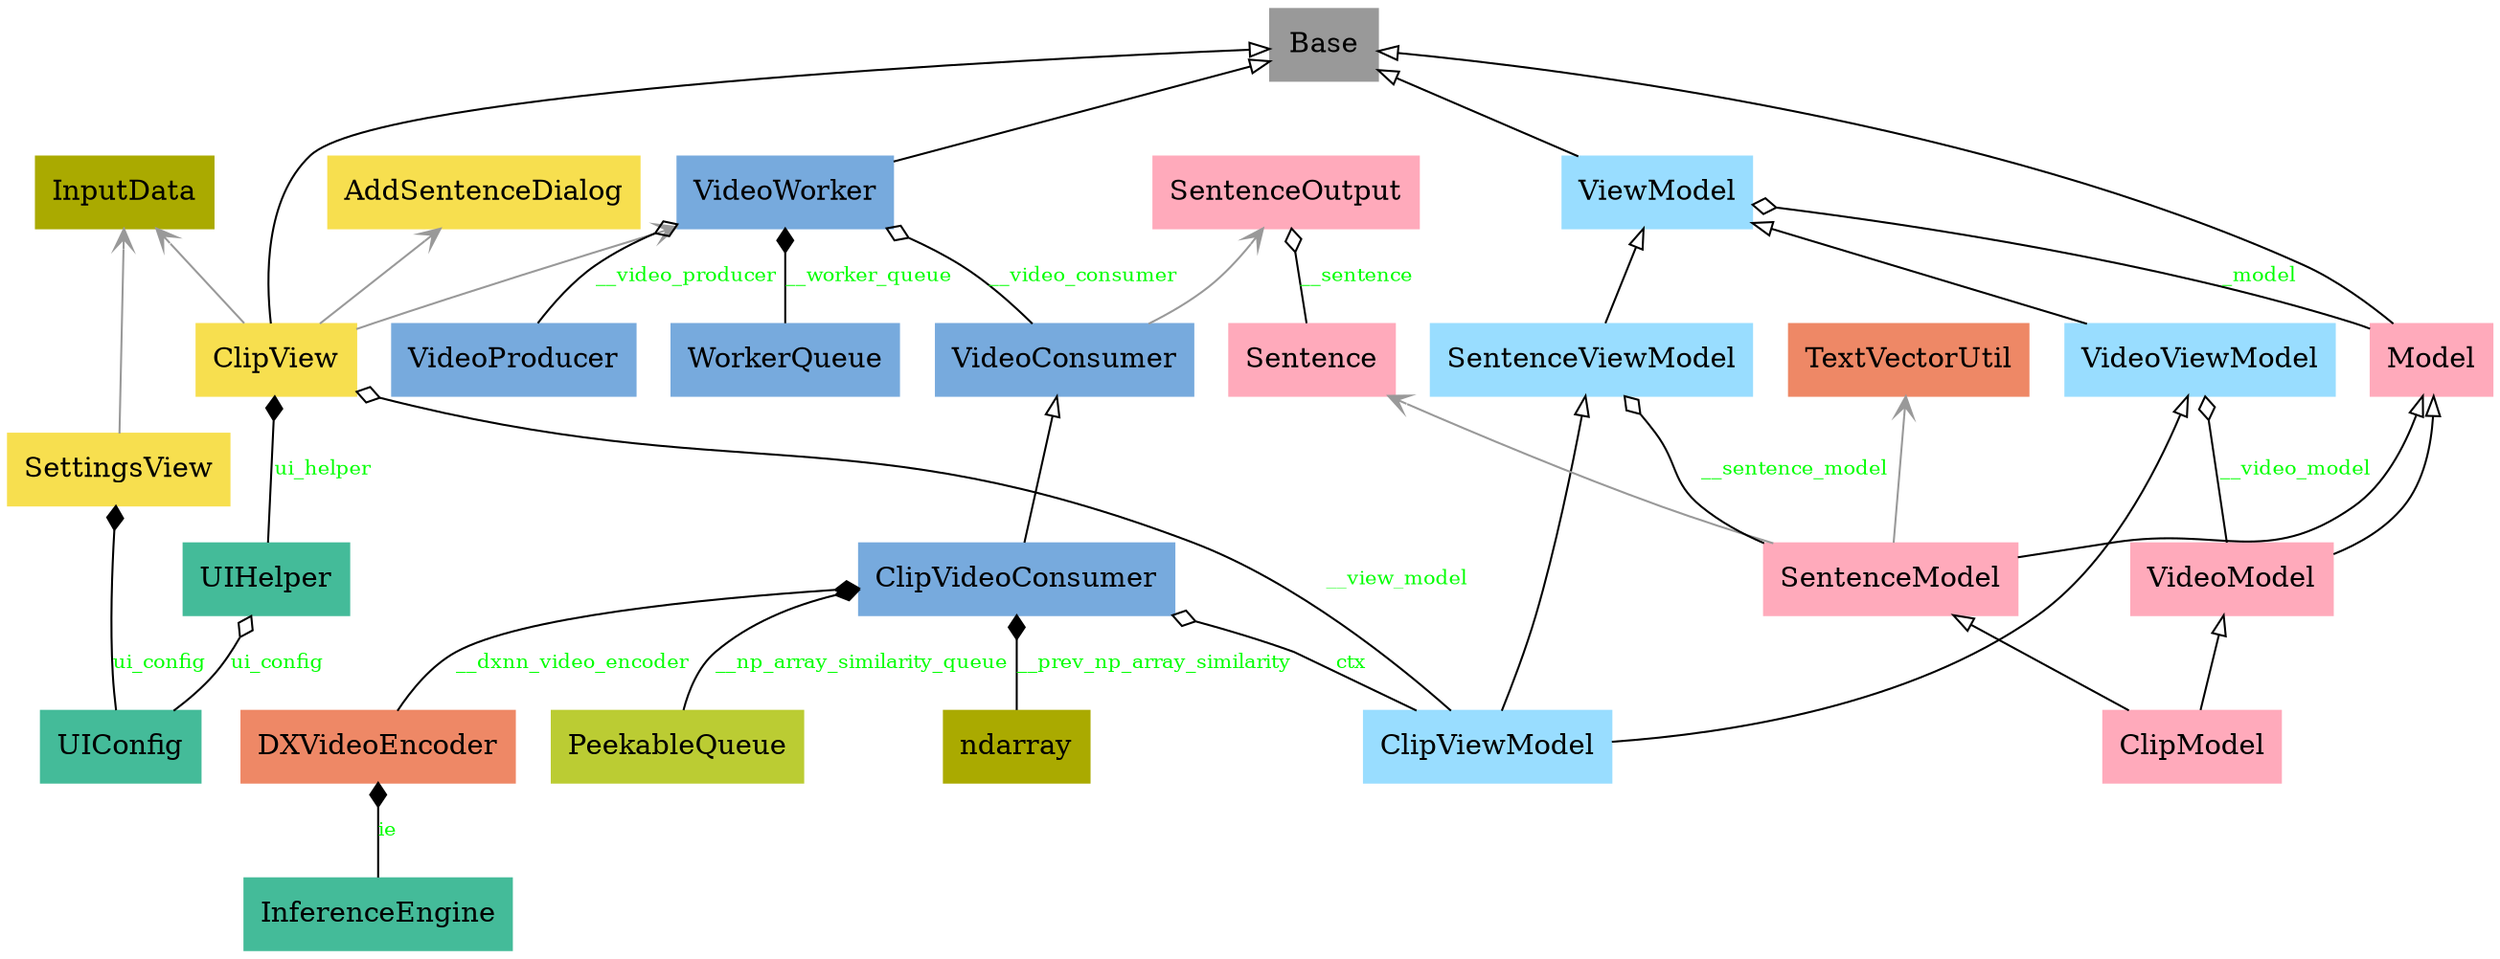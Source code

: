 digraph "classes" {
rankdir=BT
charset="utf-8"
"clip_demo_app_pyqt.view.clip_view.AddSentenceDialog" [color="#F7DF4F", fontcolor="black", label=<AddSentenceDialog>, shape="record", style="filled"];
"clip_demo_app_pyqt.common.base.Base" [color="#999999", fontcolor="black", label=<Base>, shape="record", style="filled"];
"clip_demo_app_pyqt.model.clip_model.ClipModel" [color="#FFAABB", fontcolor="black", label=<ClipModel>, shape="record", style="filled"];
"clip_demo_app_pyqt.view.multithreading.clip_video_consumer.ClipVideoConsumer" [color="#77AADD", fontcolor="black", label=<ClipVideoConsumer>, shape="record", style="filled"];
"clip_demo_app_pyqt.view.clip_view.ClipView" [color="#F7DF4F", fontcolor="black", label=<ClipView>, shape="record", style="filled"];
"clip_demo_app_pyqt.viewmodel.clip_view_model.ClipViewModel" [color="#99DDFF", fontcolor="black", label=<ClipViewModel>, shape="record", style="filled"];
//"clip_demo_app_pyqt.common.base.CombinedMeta" [color="#99DDFF", fontcolor="black", label=<CombinedMeta>, shape="record", style="filled"];
"clip_demo_app_pyqt.lib.clip.dx_video_encoder.DXVideoEncoder" [color="#EE8866", fontcolor="black", label=<DXVideoEncoder>, shape="record", style="filled"];
"dx_engine.inference_engine.InferenceEngine" [color="#44BB99", fontcolor="black", label=<InferenceEngine>, shape="record", style="filled"];
"clip_demo_app_pyqt.data.input_data.InputData" [color="#AAAA00", fontcolor="black", label=<InputData>, shape="record", style="filled"];
"clip_demo_app_pyqt.model.model.Model" [color="#FFAABB", fontcolor="black", label=<Model>, shape="record", style="filled"];
//"clip_demo_app_pyqt.common.parser.parser_util.ParserUtil" [color="#BBCC33", fontcolor="black", label=<ParserUtil>, shape="record", style="filled"];
"clip_demo_app_pyqt.common.util.peekable_queue.PeekableQueue" [color="#BBCC33", fontcolor="black", label=<PeekableQueue>, shape="record", style="filled"];
"clip_demo_app_pyqt.model.sentence_model.Sentence" [color="#FFAABB", fontcolor="black", label=<Sentence>, shape="record", style="filled"];
"clip_demo_app_pyqt.model.sentence_model.SentenceModel" [color="#FFAABB", fontcolor="black", label=<SentenceModel>, shape="record", style="filled"];
"clip_demo_app_pyqt.model.sentence_model.SentenceOutput" [color="#FFAABB", fontcolor="black", label=<SentenceOutput>, shape="record", style="filled"];
"clip_demo_app_pyqt.viewmodel.sentence_view_model.SentenceViewModel" [color="#99DDFF", fontcolor="black", label=<SentenceViewModel>, shape="record", style="filled"];
"clip_demo_app_pyqt.view.settings_view.SettingsView" [color="#F7DF4F", fontcolor="black", label=<SettingsView>, shape="record", style="filled"];
"clip_demo_app_pyqt.lib.clip.dx_text_encoder.TextVectorUtil" [color="#EE8866", fontcolor="black", label=<TextVectorUtil>, shape="record", style="filled"];
"clip_demo_app_pyqt.common.config.ui_config.UIConfig" [color="#44BB99", fontcolor="black", label=<UIConfig>, shape="record", style="filled"];
"clip_demo_app_pyqt.common.config.ui_config.UIHelper" [color="#44BB99", fontcolor="black", label=<UIHelper>, shape="record", style="filled"];
"clip_demo_app_pyqt.view.multithreading.video_consumer.VideoConsumer" [color="#77AADD", fontcolor="black", label=<VideoConsumer>, shape="record", style="filled"];
"clip_demo_app_pyqt.model.video_model.VideoModel" [color="#FFAABB", fontcolor="black", label=<VideoModel>, shape="record", style="filled"];
"clip_demo_app_pyqt.view.multithreading.video_producer.VideoProducer" [color="#77AADD", fontcolor="black", label=<VideoProducer>, shape="record", style="filled"];
"clip_demo_app_pyqt.viewmodel.video_view_model.VideoViewModel" [color="#99DDFF", fontcolor="black", label=<VideoViewModel>, shape="record", style="filled"];
"clip_demo_app_pyqt.view.multithreading.video_worker.VideoWorker" [color="#77AADD", fontcolor="black", label=<VideoWorker>, shape="record", style="filled"];
"clip_demo_app_pyqt.viewmodel.view_model.ViewModel" [color="#99DDFF", fontcolor="black", label=<ViewModel>, shape="record", style="filled"];
"clip_demo_app_pyqt.view.multithreading.video_worker.WorkerQueue" [color="#77AADD", fontcolor="black", label=<WorkerQueue>, shape="record", style="filled"];
".ndarray" [color="#AAAA00", fontcolor="black", label=<ndarray>, shape="record", style="filled"];
"clip_demo_app_pyqt.model.clip_model.ClipModel" -> "clip_demo_app_pyqt.model.sentence_model.SentenceModel" [arrowhead="empty", arrowtail="none"];
"clip_demo_app_pyqt.model.clip_model.ClipModel" -> "clip_demo_app_pyqt.model.video_model.VideoModel" [arrowhead="empty", arrowtail="none"];
"clip_demo_app_pyqt.model.model.Model" -> "clip_demo_app_pyqt.common.base.Base" [arrowhead="empty", arrowtail="none"];
"clip_demo_app_pyqt.model.sentence_model.SentenceModel" -> "clip_demo_app_pyqt.model.model.Model" [arrowhead="empty", arrowtail="none"];
"clip_demo_app_pyqt.model.video_model.VideoModel" -> "clip_demo_app_pyqt.model.model.Model" [arrowhead="empty", arrowtail="none"];
"clip_demo_app_pyqt.view.clip_view.ClipView" -> "clip_demo_app_pyqt.common.base.Base" [arrowhead="empty", arrowtail="none"];
"clip_demo_app_pyqt.view.multithreading.clip_video_consumer.ClipVideoConsumer" -> "clip_demo_app_pyqt.view.multithreading.video_consumer.VideoConsumer" [arrowhead="empty", arrowtail="none"];
"clip_demo_app_pyqt.view.multithreading.video_worker.VideoWorker" -> "clip_demo_app_pyqt.common.base.Base" [arrowhead="empty", arrowtail="none"];
"clip_demo_app_pyqt.viewmodel.clip_view_model.ClipViewModel" -> "clip_demo_app_pyqt.viewmodel.sentence_view_model.SentenceViewModel" [arrowhead="empty", arrowtail="none"];
"clip_demo_app_pyqt.viewmodel.clip_view_model.ClipViewModel" -> "clip_demo_app_pyqt.viewmodel.video_view_model.VideoViewModel" [arrowhead="empty", arrowtail="none"];
"clip_demo_app_pyqt.viewmodel.sentence_view_model.SentenceViewModel" -> "clip_demo_app_pyqt.viewmodel.view_model.ViewModel" [arrowhead="empty", arrowtail="none"];
"clip_demo_app_pyqt.viewmodel.video_view_model.VideoViewModel" -> "clip_demo_app_pyqt.viewmodel.view_model.ViewModel" [arrowhead="empty", arrowtail="none"];
"clip_demo_app_pyqt.viewmodel.view_model.ViewModel" -> "clip_demo_app_pyqt.common.base.Base" [arrowhead="empty", arrowtail="none"];
".ndarray" -> "clip_demo_app_pyqt.view.multithreading.clip_video_consumer.ClipVideoConsumer" [arrowhead="diamond", arrowtail="none", fontcolor="green",  fontsize=10 label="__prev_np_array_similarity", style="solid"];
"clip_demo_app_pyqt.common.config.ui_config.UIConfig" -> "clip_demo_app_pyqt.view.settings_view.SettingsView" [arrowhead="diamond", arrowtail="none", fontcolor="green",  fontsize=10 label="ui_config", style="solid"];
"clip_demo_app_pyqt.common.config.ui_config.UIHelper" -> "clip_demo_app_pyqt.view.clip_view.ClipView" [arrowhead="diamond", arrowtail="none", fontcolor="green",  fontsize=10 label="ui_helper", style="solid"];
"clip_demo_app_pyqt.common.util.peekable_queue.PeekableQueue" -> "clip_demo_app_pyqt.view.multithreading.clip_video_consumer.ClipVideoConsumer" [arrowhead="diamond", arrowtail="none", fontcolor="green",  fontsize=10 label="__np_array_similarity_queue", style="solid"];
"clip_demo_app_pyqt.lib.clip.dx_video_encoder.DXVideoEncoder" -> "clip_demo_app_pyqt.view.multithreading.clip_video_consumer.ClipVideoConsumer" [arrowhead="diamond", arrowtail="none", fontcolor="green",  fontsize=10 label="__dxnn_video_encoder", style="solid"];
"clip_demo_app_pyqt.view.multithreading.video_worker.WorkerQueue" -> "clip_demo_app_pyqt.view.multithreading.video_worker.VideoWorker" [arrowhead="diamond", arrowtail="none", fontcolor="green",  fontsize=10 label="__worker_queue", style="solid"];
"dx_engine.inference_engine.InferenceEngine" -> "clip_demo_app_pyqt.lib.clip.dx_video_encoder.DXVideoEncoder" [arrowhead="diamond", arrowtail="none", fontcolor="green",  fontsize=10 label="ie", style="solid"];
"clip_demo_app_pyqt.common.config.ui_config.UIConfig" -> "clip_demo_app_pyqt.common.config.ui_config.UIHelper" [arrowhead="odiamond", arrowtail="none", fontcolor="green",  fontsize=10 label="ui_config", style="solid"];
// "clip_demo_app_pyqt.common.config.ui_config.UIConfig" -> "clip_demo_app_pyqt.view.clip_view.ClipView" [arrowhead="odiamond", arrowtail="none", fontcolor="green",  fontsize=10 label="ui_config", style="solid"];
"clip_demo_app_pyqt.model.model.Model" -> "clip_demo_app_pyqt.viewmodel.view_model.ViewModel" [arrowhead="odiamond", arrowtail="none", fontcolor="green",  fontsize=10 label="_model", style="solid"];
"clip_demo_app_pyqt.model.sentence_model.Sentence" -> "clip_demo_app_pyqt.model.sentence_model.SentenceOutput" [arrowhead="odiamond", arrowtail="none", fontcolor="green",  fontsize=10 label="__sentence", style="solid"];
"clip_demo_app_pyqt.model.sentence_model.SentenceModel" -> "clip_demo_app_pyqt.viewmodel.sentence_view_model.SentenceViewModel" [arrowhead="odiamond", arrowtail="none", fontcolor="green",  fontsize=10 label="__sentence_model", style="solid"];
"clip_demo_app_pyqt.model.video_model.VideoModel" -> "clip_demo_app_pyqt.viewmodel.video_view_model.VideoViewModel" [arrowhead="odiamond", arrowtail="none", fontcolor="green",  fontsize=10 label="__video_model", style="solid"];
"clip_demo_app_pyqt.view.multithreading.video_consumer.VideoConsumer" -> "clip_demo_app_pyqt.view.multithreading.video_worker.VideoWorker" [arrowhead="odiamond", arrowtail="none", fontcolor="green",  fontsize=10 label="__video_consumer", style="solid"];
"clip_demo_app_pyqt.view.multithreading.video_producer.VideoProducer" -> "clip_demo_app_pyqt.view.multithreading.video_worker.VideoWorker" [arrowhead="odiamond", arrowtail="none", fontcolor="green",  fontsize=10 label="__video_producer", style="solid"];
"clip_demo_app_pyqt.viewmodel.clip_view_model.ClipViewModel" -> "clip_demo_app_pyqt.view.clip_view.ClipView" [arrowhead="odiamond", arrowtail="none", fontcolor="green",  fontsize=10 label="__view_model", style="solid"];
"clip_demo_app_pyqt.viewmodel.clip_view_model.ClipViewModel" -> "clip_demo_app_pyqt.view.multithreading.clip_video_consumer.ClipVideoConsumer" [arrowhead="odiamond", arrowtail="none", fontcolor="green",  fontsize=10 label="ctx", style="solid"];

// association
"clip_demo_app_pyqt.view.clip_view.ClipView" -> "clip_demo_app_pyqt.view.multithreading.video_worker.VideoWorker" [ color="#999999" label="" arrowhead="vee"];

"clip_demo_app_pyqt.model.sentence_model.SentenceModel" -> "clip_demo_app_pyqt.lib.clip.dx_text_encoder.TextVectorUtil" [ color="#999999" label="" arrowhead="vee"];
"clip_demo_app_pyqt.view.clip_view.ClipView" -> "clip_demo_app_pyqt.view.clip_view.AddSentenceDialog" [ color="#999999" label="" arrowhead="vee"];

"clip_demo_app_pyqt.view.clip_view.ClipView" -> "clip_demo_app_pyqt.data.input_data.InputData" [ color="#999999" label="" arrowhead="vee"];
"clip_demo_app_pyqt.view.settings_view.SettingsView" -> "clip_demo_app_pyqt.data.input_data.InputData" [ color="#999999" label="" arrowhead="vee"];

"clip_demo_app_pyqt.view.multithreading.video_consumer.VideoConsumer" -> "clip_demo_app_pyqt.model.sentence_model.SentenceOutput" [ color="#999999" label="" arrowhead="vee"];

"clip_demo_app_pyqt.model.sentence_model.SentenceModel" -> "clip_demo_app_pyqt.model.sentence_model.Sentence" [ color="#999999" label="" arrowhead="vee"];
// "clip_demo_app_pyqt.view.multithreading.video_consumer.VideoConsumer" -> "clip_demo_app_pyqt.common.parser.parser_util.ParserUtil" [ color="#999999" label="" arrowhead="vee"];
// "clip_demo_app_pyqt.lib.clip.dx_text_encoder.TextVectorUtil" -> "clip_demo_app_pyqt.common.parser.parser_util.ParserUtil" [ color="#999999" label="" arrowhead="vee"];
}
